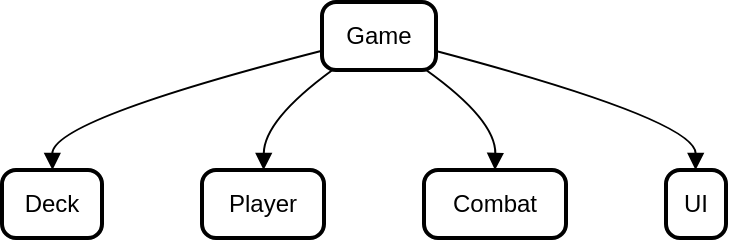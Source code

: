 <mxfile version="24.4.0" type="github">
  <diagram name="Page-1" id="aXpeM1Pw86IiJ5Ls1p3v">
    <mxGraphModel>
      <root>
        <mxCell id="0" />
        <mxCell id="1" parent="0" />
        <mxCell id="2" value="Game" style="rounded=1;absoluteArcSize=1;arcSize=14;whiteSpace=wrap;strokeWidth=2;" vertex="1" parent="1">
          <mxGeometry x="160" width="57" height="34" as="geometry" />
        </mxCell>
        <mxCell id="3" value="Deck" style="rounded=1;absoluteArcSize=1;arcSize=14;whiteSpace=wrap;strokeWidth=2;" vertex="1" parent="1">
          <mxGeometry y="84" width="50" height="34" as="geometry" />
        </mxCell>
        <mxCell id="4" value="Player" style="rounded=1;absoluteArcSize=1;arcSize=14;whiteSpace=wrap;strokeWidth=2;" vertex="1" parent="1">
          <mxGeometry x="100" y="84" width="61" height="34" as="geometry" />
        </mxCell>
        <mxCell id="5" value="Combat" style="rounded=1;absoluteArcSize=1;arcSize=14;whiteSpace=wrap;strokeWidth=2;" vertex="1" parent="1">
          <mxGeometry x="211" y="84" width="71" height="34" as="geometry" />
        </mxCell>
        <mxCell id="6" value="UI" style="rounded=1;absoluteArcSize=1;arcSize=14;whiteSpace=wrap;strokeWidth=2;" vertex="1" parent="1">
          <mxGeometry x="332" y="84" width="30" height="34" as="geometry" />
        </mxCell>
        <mxCell id="7" value="" style="curved=1;startArrow=none;endArrow=block;exitX=0.007;exitY=0.714;entryX=0.505;entryY=0;" edge="1" parent="1" source="2" target="3">
          <mxGeometry relative="1" as="geometry">
            <Array as="points">
              <mxPoint x="25" y="59" />
            </Array>
          </mxGeometry>
        </mxCell>
        <mxCell id="8" value="" style="curved=1;startArrow=none;endArrow=block;exitX=0.092;exitY=1;entryX=0.505;entryY=0;" edge="1" parent="1" source="2" target="4">
          <mxGeometry relative="1" as="geometry">
            <Array as="points">
              <mxPoint x="131" y="59" />
            </Array>
          </mxGeometry>
        </mxCell>
        <mxCell id="9" value="" style="curved=1;startArrow=none;endArrow=block;exitX=0.913;exitY=1;entryX=0.5;entryY=0;" edge="1" parent="1" source="2" target="5">
          <mxGeometry relative="1" as="geometry">
            <Array as="points">
              <mxPoint x="247" y="59" />
            </Array>
          </mxGeometry>
        </mxCell>
        <mxCell id="10" value="" style="curved=1;startArrow=none;endArrow=block;exitX=0.998;exitY=0.721;entryX=0.493;entryY=0;" edge="1" parent="1" source="2" target="6">
          <mxGeometry relative="1" as="geometry">
            <Array as="points">
              <mxPoint x="347" y="59" />
            </Array>
          </mxGeometry>
        </mxCell>
      </root>
    </mxGraphModel>
  </diagram>
</mxfile>
